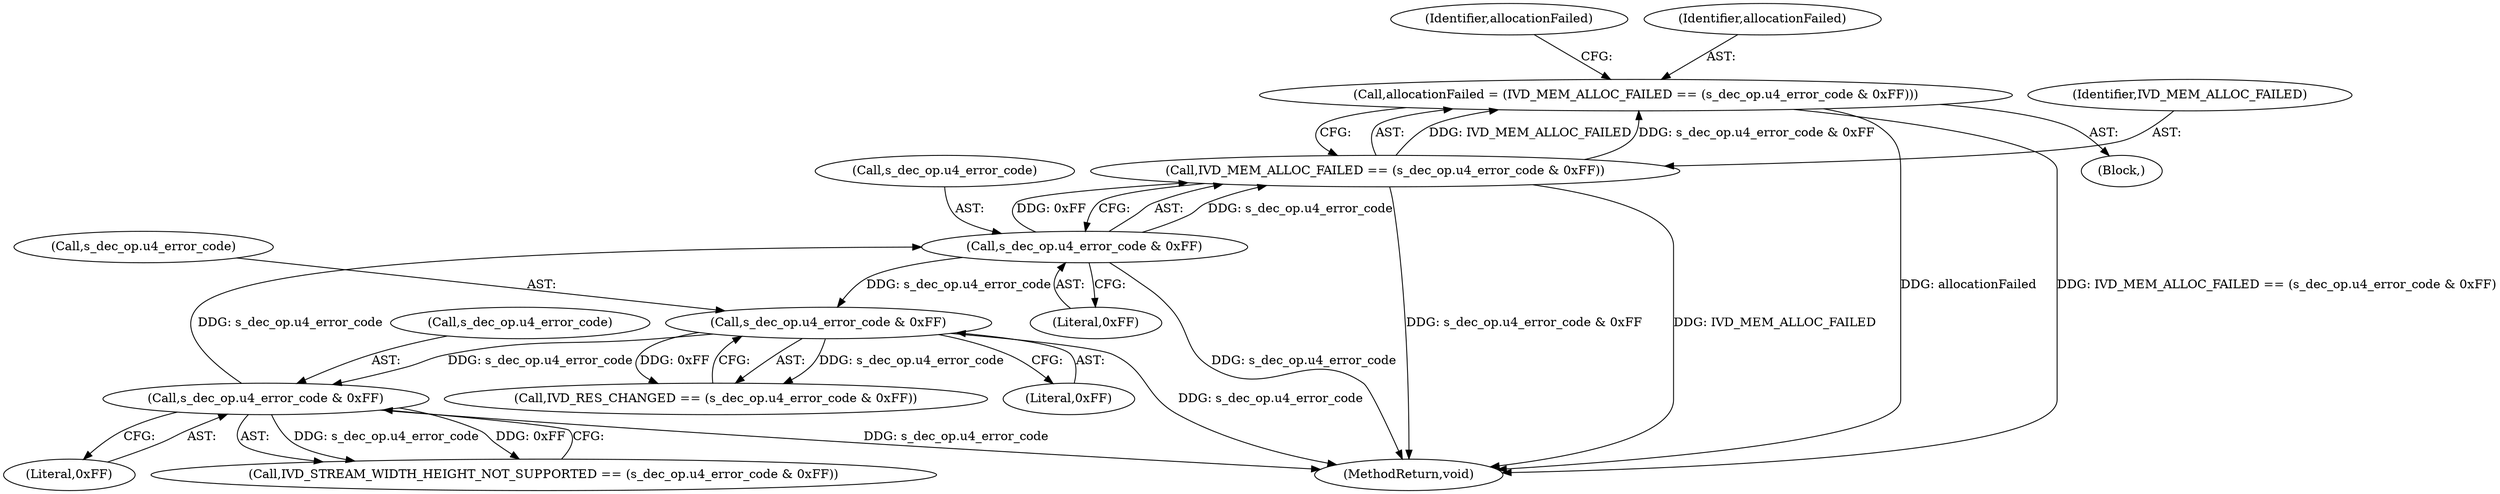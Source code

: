 digraph "0_Android_a4567c66f4764442c6cb7b5c1858810194480fb5@API" {
"1000384" [label="(Call,allocationFailed = (IVD_MEM_ALLOC_FAILED == (s_dec_op.u4_error_code & 0xFF)))"];
"1000386" [label="(Call,IVD_MEM_ALLOC_FAILED == (s_dec_op.u4_error_code & 0xFF))"];
"1000388" [label="(Call,s_dec_op.u4_error_code & 0xFF)"];
"1000362" [label="(Call,s_dec_op.u4_error_code & 0xFF)"];
"1000412" [label="(Call,s_dec_op.u4_error_code & 0xFF)"];
"1000363" [label="(Call,s_dec_op.u4_error_code)"];
"1000412" [label="(Call,s_dec_op.u4_error_code & 0xFF)"];
"1000389" [label="(Call,s_dec_op.u4_error_code)"];
"1000387" [label="(Identifier,IVD_MEM_ALLOC_FAILED)"];
"1000307" [label="(Block,)"];
"1000366" [label="(Literal,0xFF)"];
"1000394" [label="(Identifier,allocationFailed)"];
"1000410" [label="(Call,IVD_RES_CHANGED == (s_dec_op.u4_error_code & 0xFF))"];
"1000385" [label="(Identifier,allocationFailed)"];
"1000416" [label="(Literal,0xFF)"];
"1000384" [label="(Call,allocationFailed = (IVD_MEM_ALLOC_FAILED == (s_dec_op.u4_error_code & 0xFF)))"];
"1000386" [label="(Call,IVD_MEM_ALLOC_FAILED == (s_dec_op.u4_error_code & 0xFF))"];
"1000388" [label="(Call,s_dec_op.u4_error_code & 0xFF)"];
"1000392" [label="(Literal,0xFF)"];
"1000362" [label="(Call,s_dec_op.u4_error_code & 0xFF)"];
"1000624" [label="(MethodReturn,void)"];
"1000413" [label="(Call,s_dec_op.u4_error_code)"];
"1000360" [label="(Call,IVD_STREAM_WIDTH_HEIGHT_NOT_SUPPORTED == (s_dec_op.u4_error_code & 0xFF))"];
"1000384" -> "1000307"  [label="AST: "];
"1000384" -> "1000386"  [label="CFG: "];
"1000385" -> "1000384"  [label="AST: "];
"1000386" -> "1000384"  [label="AST: "];
"1000394" -> "1000384"  [label="CFG: "];
"1000384" -> "1000624"  [label="DDG: IVD_MEM_ALLOC_FAILED == (s_dec_op.u4_error_code & 0xFF)"];
"1000384" -> "1000624"  [label="DDG: allocationFailed"];
"1000386" -> "1000384"  [label="DDG: IVD_MEM_ALLOC_FAILED"];
"1000386" -> "1000384"  [label="DDG: s_dec_op.u4_error_code & 0xFF"];
"1000386" -> "1000388"  [label="CFG: "];
"1000387" -> "1000386"  [label="AST: "];
"1000388" -> "1000386"  [label="AST: "];
"1000386" -> "1000624"  [label="DDG: s_dec_op.u4_error_code & 0xFF"];
"1000386" -> "1000624"  [label="DDG: IVD_MEM_ALLOC_FAILED"];
"1000388" -> "1000386"  [label="DDG: s_dec_op.u4_error_code"];
"1000388" -> "1000386"  [label="DDG: 0xFF"];
"1000388" -> "1000392"  [label="CFG: "];
"1000389" -> "1000388"  [label="AST: "];
"1000392" -> "1000388"  [label="AST: "];
"1000388" -> "1000624"  [label="DDG: s_dec_op.u4_error_code"];
"1000362" -> "1000388"  [label="DDG: s_dec_op.u4_error_code"];
"1000388" -> "1000412"  [label="DDG: s_dec_op.u4_error_code"];
"1000362" -> "1000360"  [label="AST: "];
"1000362" -> "1000366"  [label="CFG: "];
"1000363" -> "1000362"  [label="AST: "];
"1000366" -> "1000362"  [label="AST: "];
"1000360" -> "1000362"  [label="CFG: "];
"1000362" -> "1000624"  [label="DDG: s_dec_op.u4_error_code"];
"1000362" -> "1000360"  [label="DDG: s_dec_op.u4_error_code"];
"1000362" -> "1000360"  [label="DDG: 0xFF"];
"1000412" -> "1000362"  [label="DDG: s_dec_op.u4_error_code"];
"1000412" -> "1000410"  [label="AST: "];
"1000412" -> "1000416"  [label="CFG: "];
"1000413" -> "1000412"  [label="AST: "];
"1000416" -> "1000412"  [label="AST: "];
"1000410" -> "1000412"  [label="CFG: "];
"1000412" -> "1000624"  [label="DDG: s_dec_op.u4_error_code"];
"1000412" -> "1000410"  [label="DDG: s_dec_op.u4_error_code"];
"1000412" -> "1000410"  [label="DDG: 0xFF"];
}
